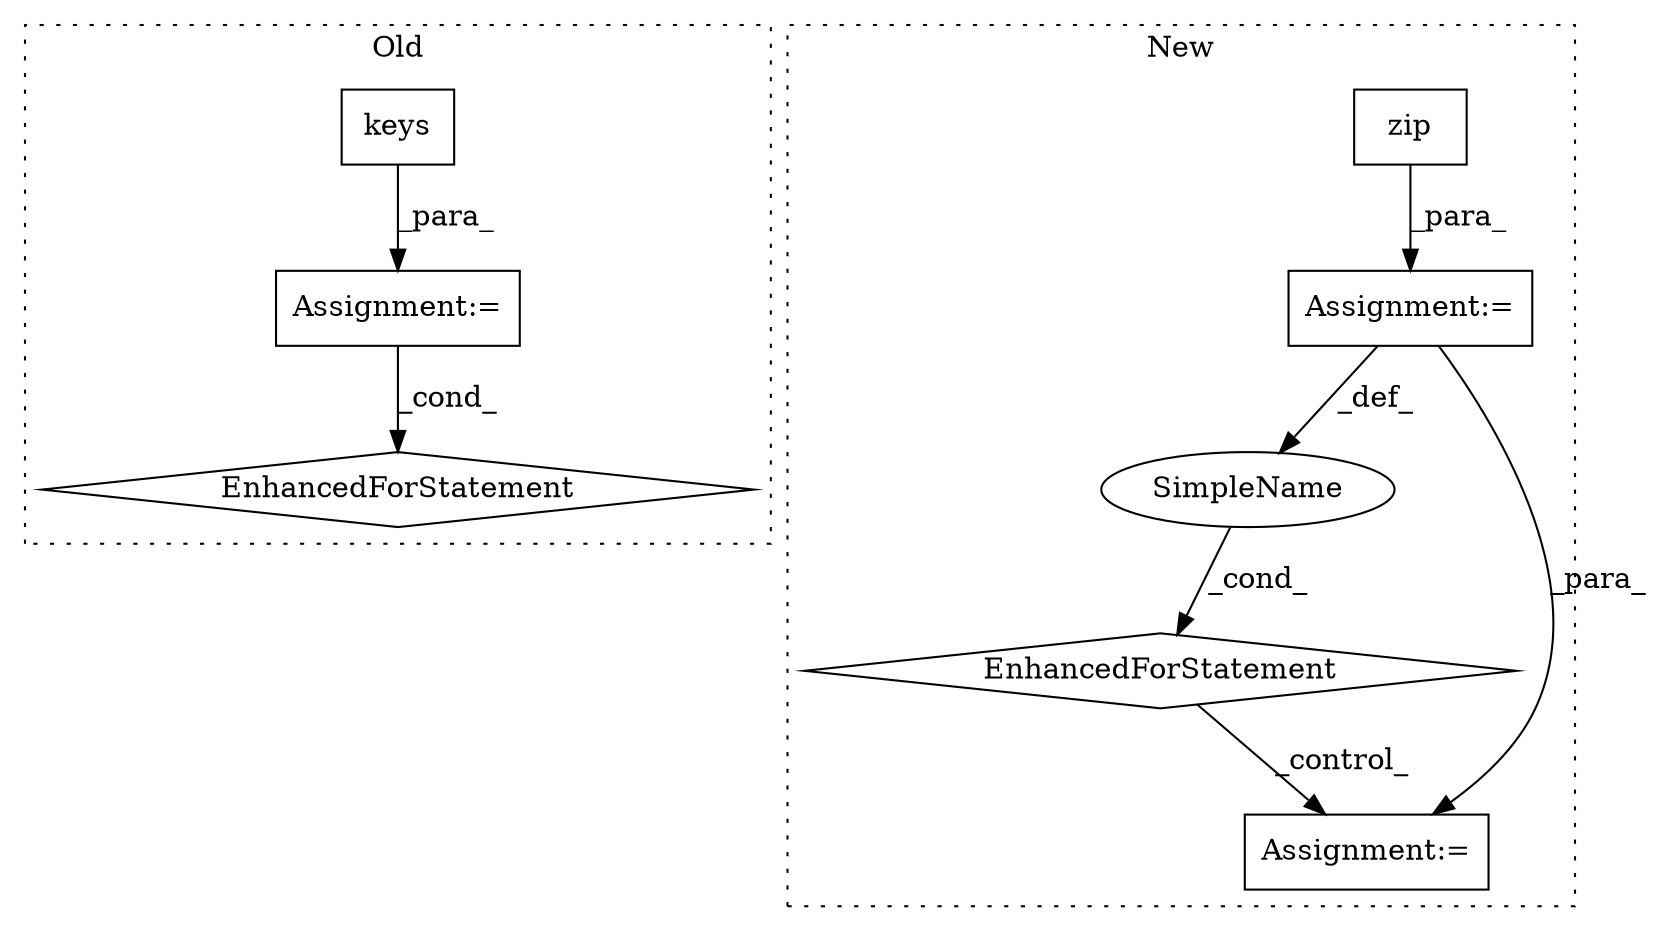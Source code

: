 digraph G {
subgraph cluster0 {
1 [label="keys" a="32" s="13010" l="6" shape="box"];
4 [label="Assignment:=" a="7" s="12892,13017" l="65,2" shape="box"];
8 [label="EnhancedForStatement" a="70" s="12892,13017" l="65,2" shape="diamond"];
label = "Old";
style="dotted";
}
subgraph cluster1 {
2 [label="zip" a="32" s="12500,12548" l="4,1" shape="box"];
3 [label="Assignment:=" a="7" s="12499" l="1" shape="box"];
5 [label="EnhancedForStatement" a="70" s="12561,12645" l="65,2" shape="diamond"];
6 [label="SimpleName" a="42" s="12630" l="5" shape="ellipse"];
7 [label="Assignment:=" a="7" s="12671" l="1" shape="box"];
label = "New";
style="dotted";
}
1 -> 4 [label="_para_"];
2 -> 3 [label="_para_"];
3 -> 7 [label="_para_"];
3 -> 6 [label="_def_"];
4 -> 8 [label="_cond_"];
5 -> 7 [label="_control_"];
6 -> 5 [label="_cond_"];
}